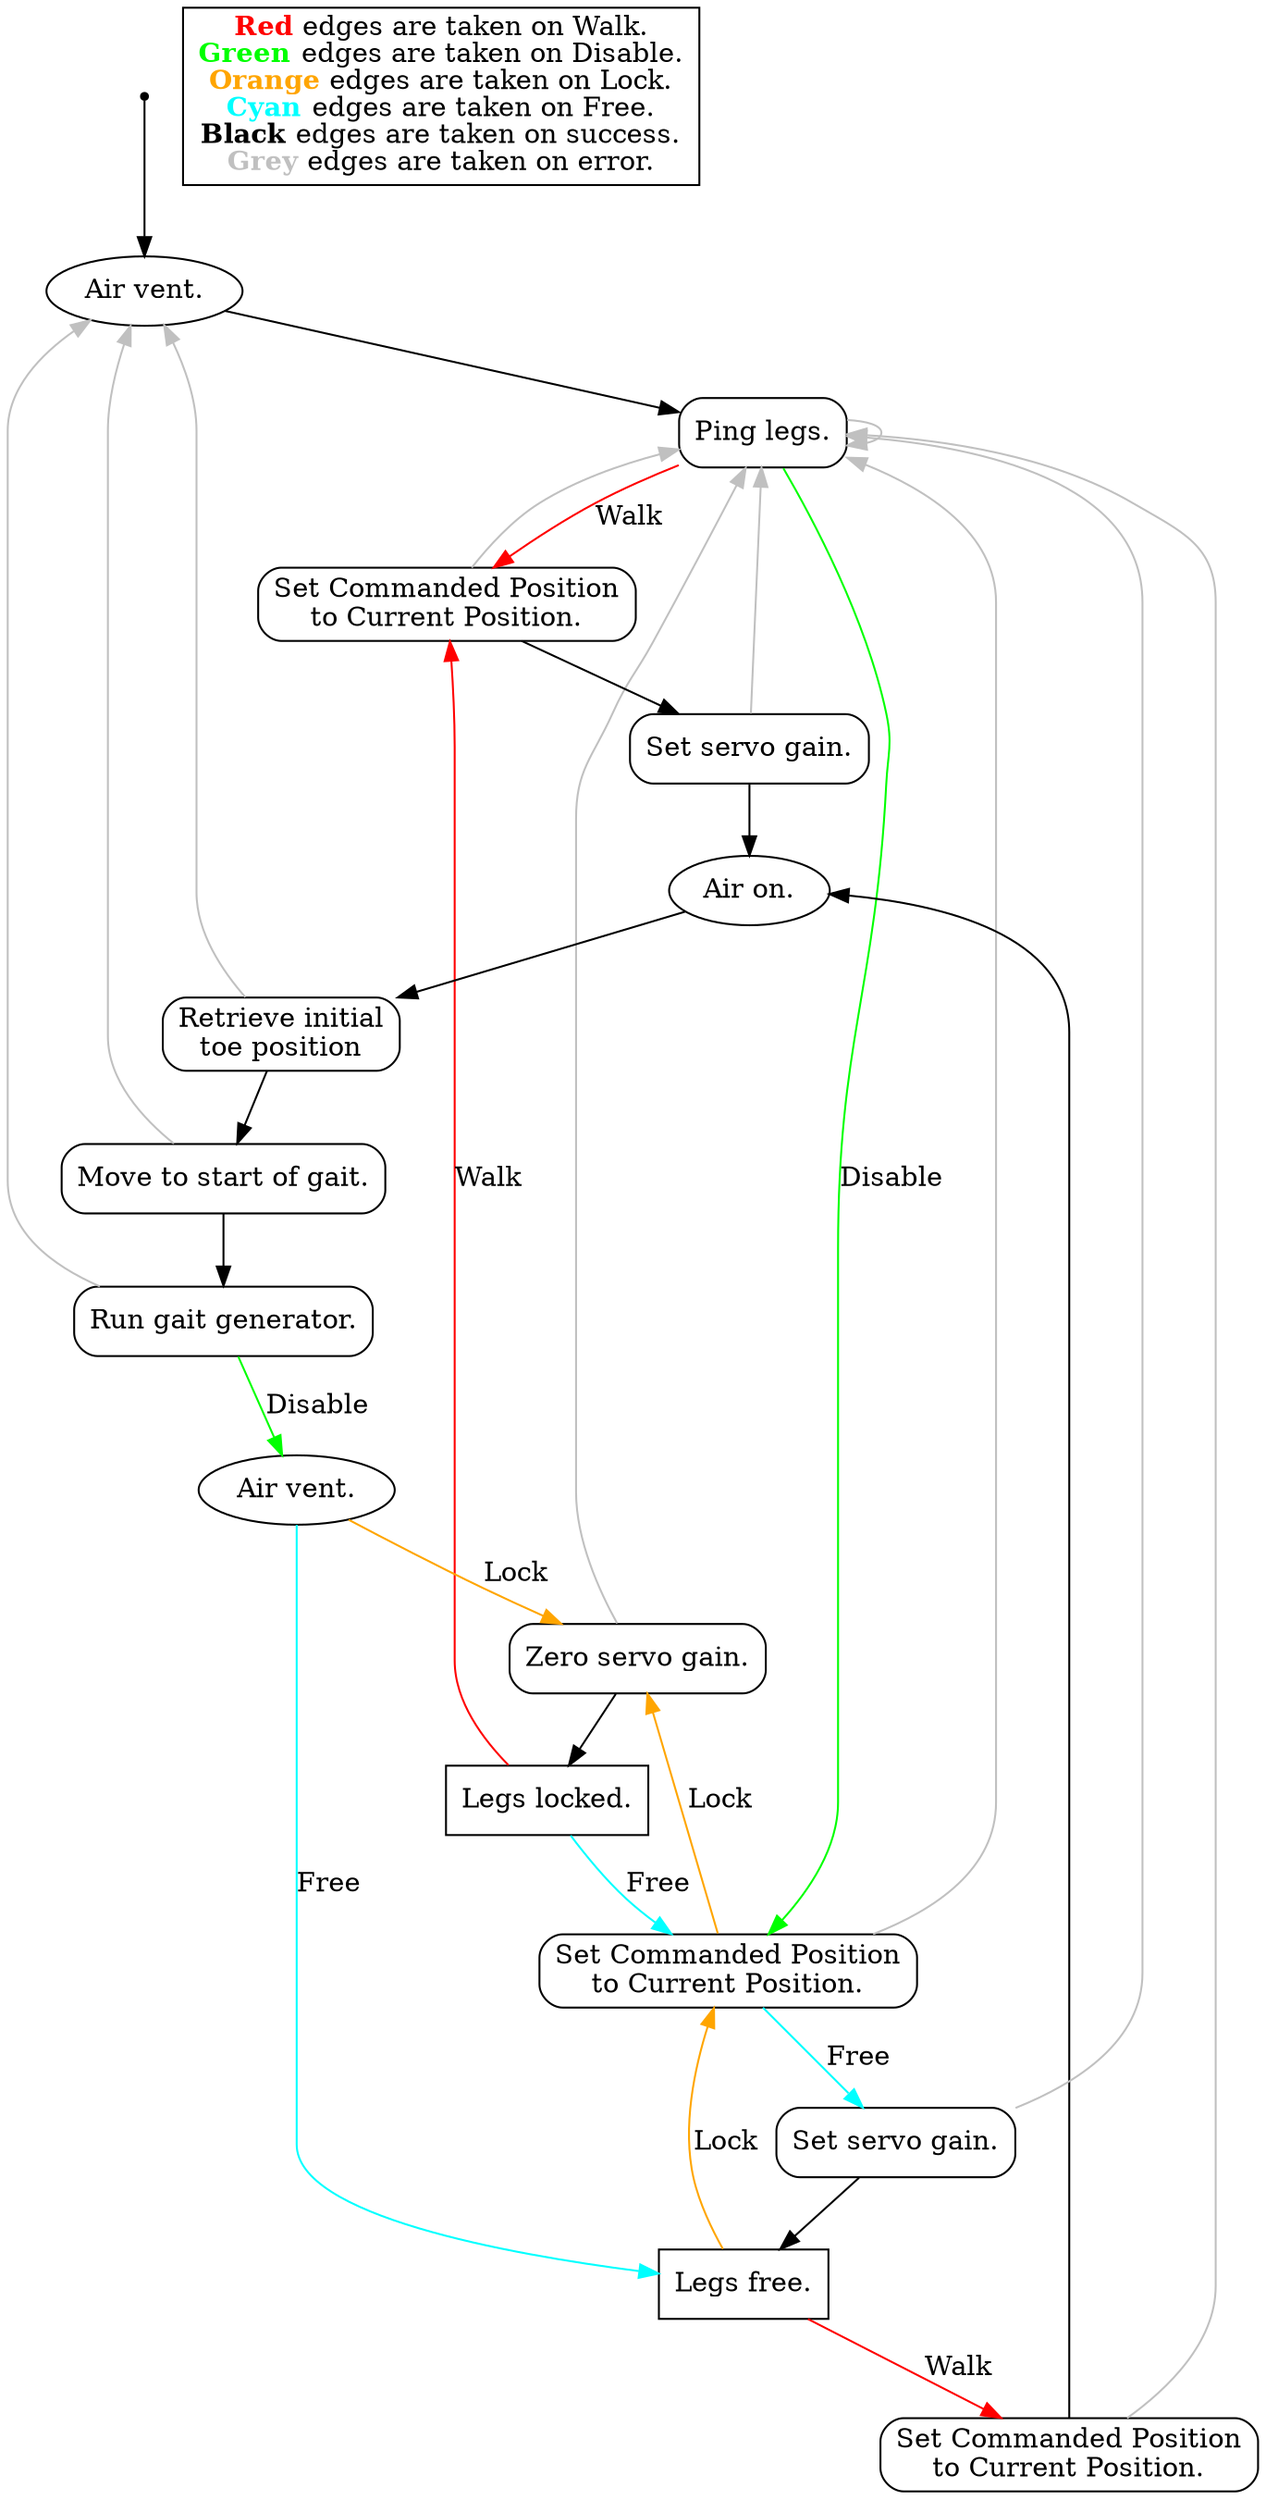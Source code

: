 digraph {
  init [label="Boot.", shape=point]
  node [shape=Mrecord]
  PING [label="Ping legs."]
  LOCK [label="Legs locked." shape=rectangle]
  ZERO [label="Zero servo gain."]
  FREE [label="Legs free." shape=rectangle]
  GETP [label="Set Commanded Position\nto Current Position."]
  GETPD [label="Set Commanded Position\nto Current Position."]
  GETPE [label="Set Commanded Position\nto Current Position."]
  GAIN [label="Set servo gain."]
  GAINF [label="Set servo gain."]
  GETTP [label="Retrieve initial\ntoe position"]
  RAMPP [label="Move to start of gait."]
  WALK [label="Run gait generator."]
  AIRON [label="Air on." shape=oval]
  AIRVI [label="Air vent." shape=oval]
  AIRVW [label="Air vent." shape=oval]
  DESCRIPTION [label=<
<font color='red'><b>Red</b></font> edges are taken on Walk.<br/>
<font color='green'><b>Green</b></font> edges are taken on Disable.<br/>
<font color='orange'><b>Orange</b></font> edges are taken on Lock.<br/>
<font color='cyan'><b>Cyan</b></font> edges are taken on Free.<br/>
<font color='black'><b>Black</b></font> edges are taken on success.<br/>
<font color='grey'><b>Grey</b></font> edges are taken on error.<br/>
>
               shape=box]

  init->AIRVI->PING
  PING->GETP [label="Walk" color="red"]
  GETP->GAIN->AIRON->GETTP->RAMPP->WALK
  WALK->AIRVW [label="Disable" color="green"]
  AIRVW->FREE [label="Free" color="cyan"]
  AIRVW->ZERO [label="Lock" color="orange"]
  ZERO->LOCK
  PING->GETPD [label="Disable" color="green"]
  GETPD->GAINF [label="Free" color="cyan"]
  GAINF->FREE
  GETPD->ZERO [label="Lock" color="orange"]
  LOCK->GETP [label="Walk" color="red"]
  FREE->GETPE [label="Walk" color="red"]
  LOCK->GETPD [label="Free" color="cyan"]
  FREE->GETPD [label="Lock" color="orange"]
  GETPE->AIRON

  PING->PING [color="grey"]
  GETP->PING [color="grey"]
  GETPD->PING [color="grey"]
  GETPE->PING [color="grey"]
  GAIN->PING [color="grey"]
  GAINF->PING [color="grey"]
  ZERO->PING [color="grey"]
  GETTP->AIRVI [color="grey"]
  RAMPP->AIRVI [color="grey"]
  WALK->AIRVI [color="grey"]
}
